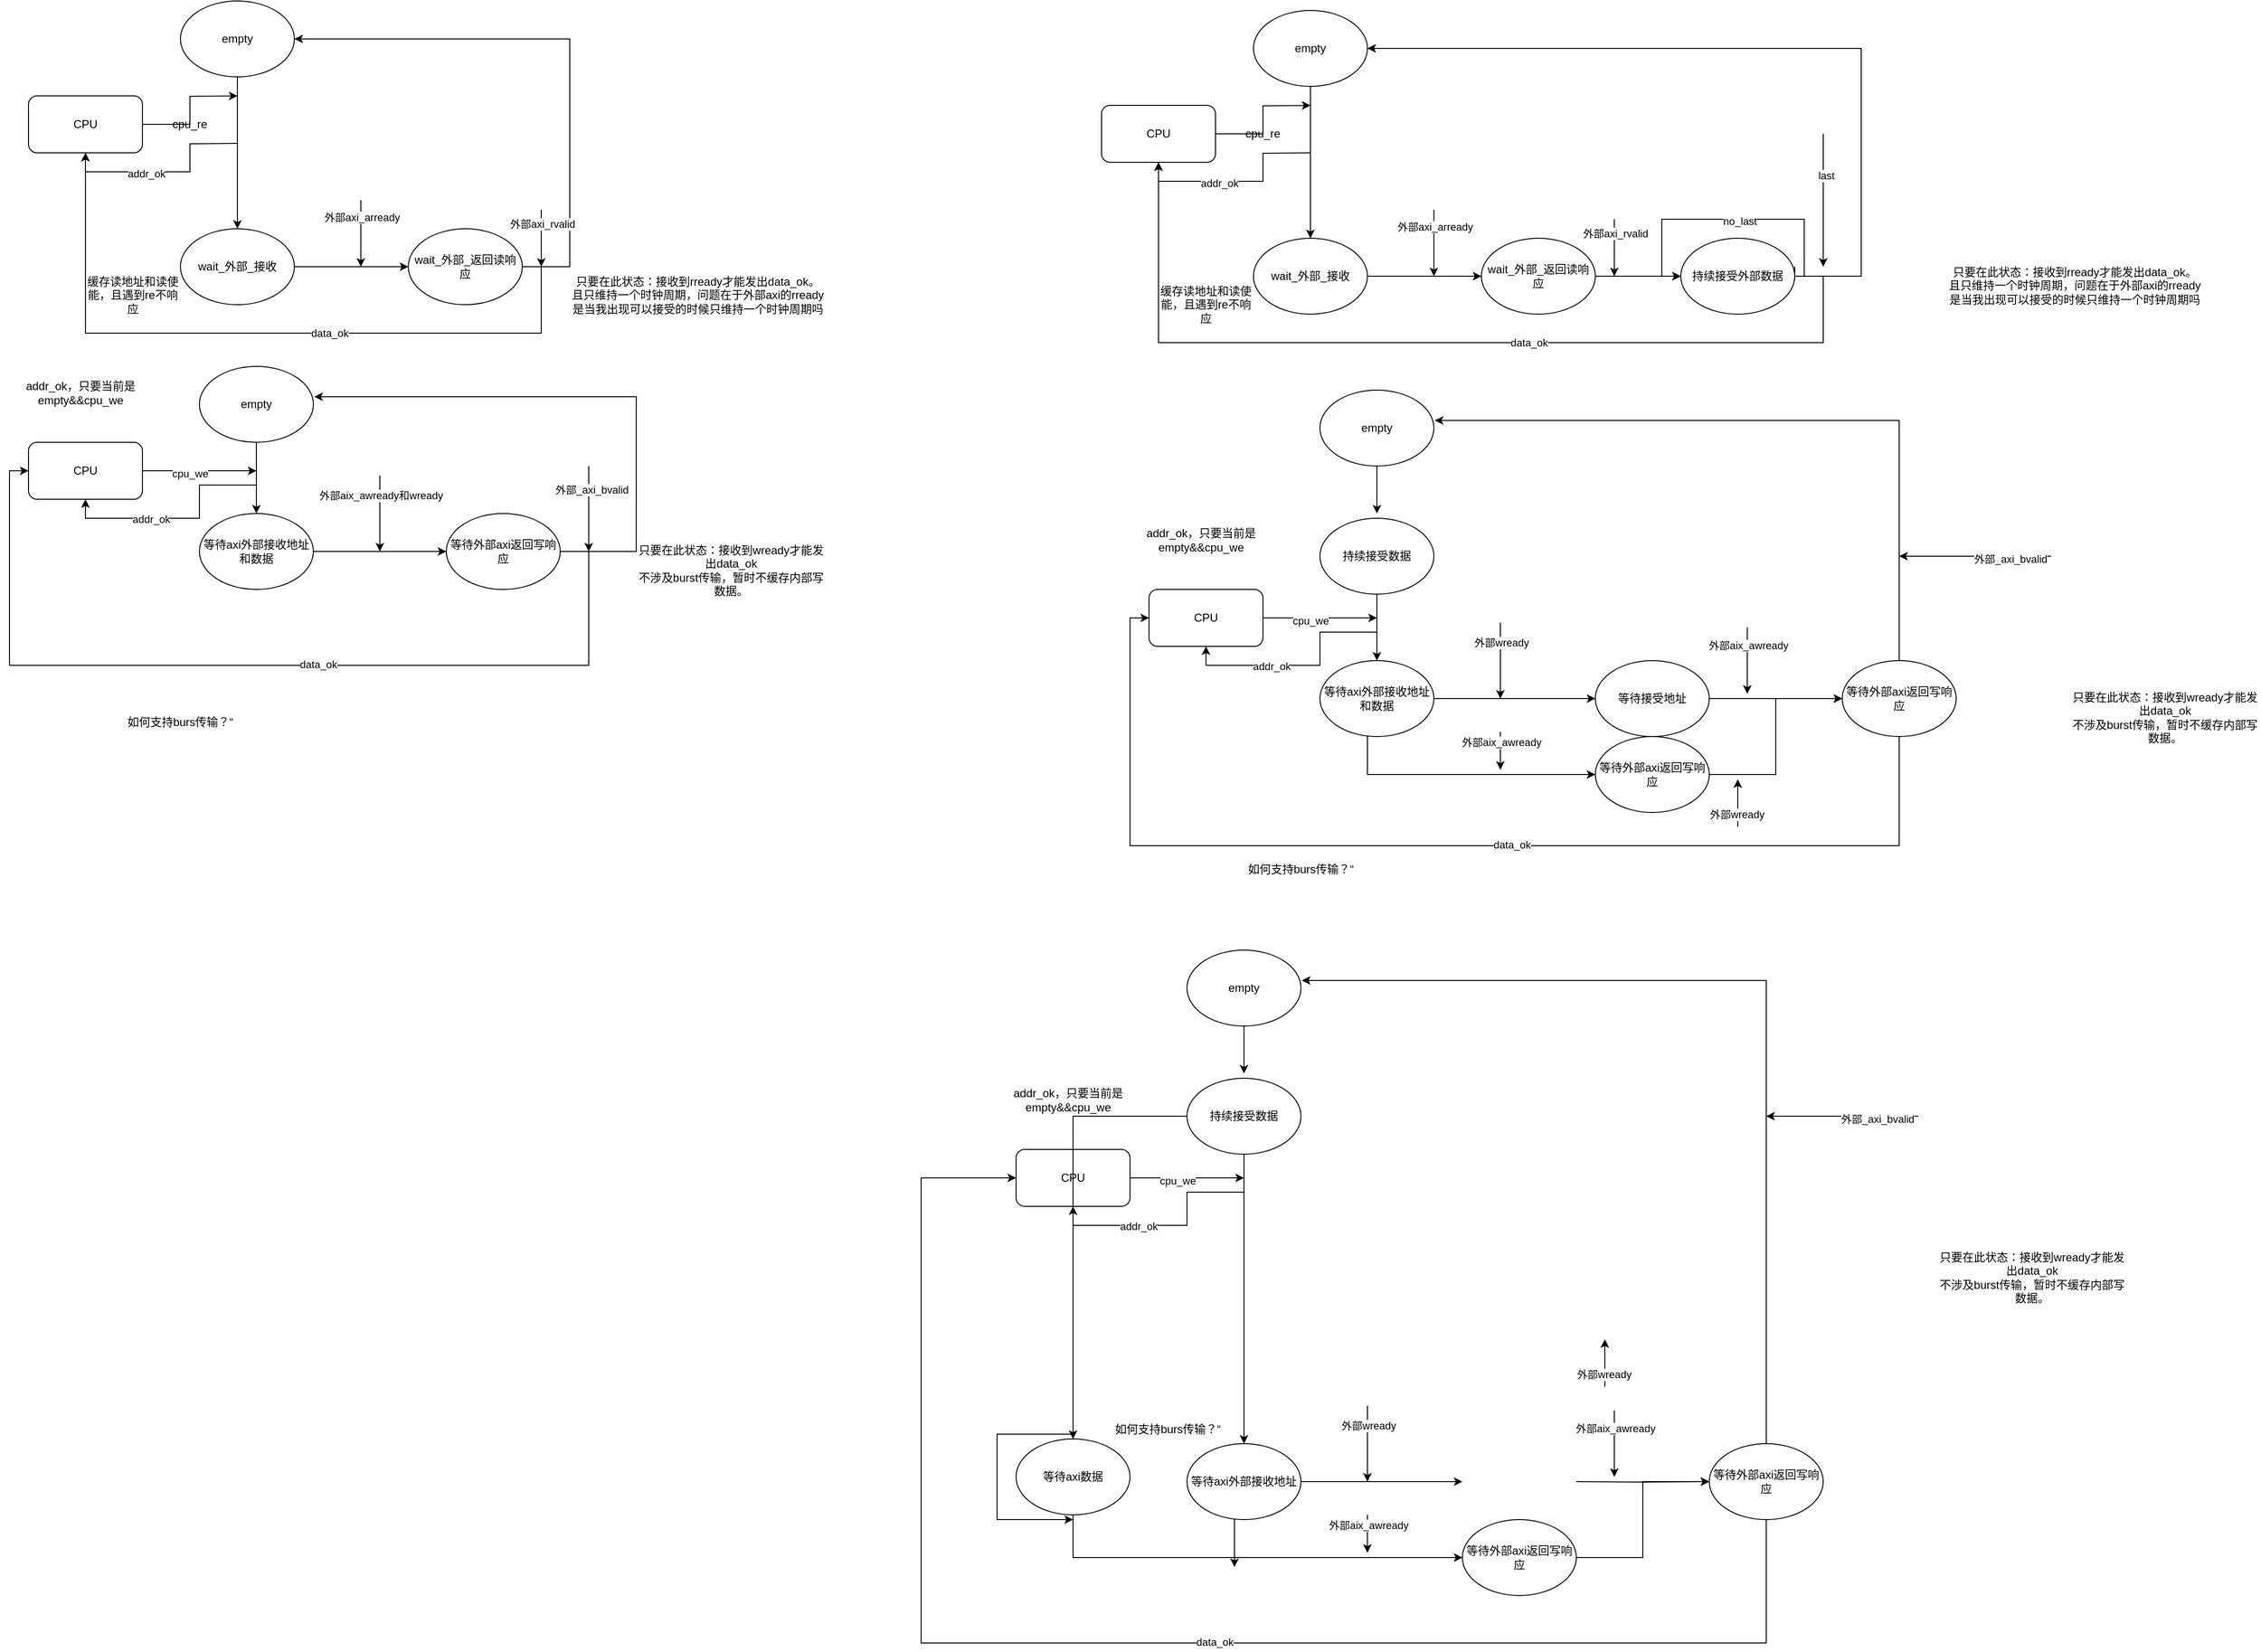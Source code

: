 <mxfile version="13.7.9" type="device"><diagram id="PZtN5c93yDFfcWk0_bhz" name="第 1 页"><mxGraphModel dx="2175" dy="816" grid="1" gridSize="10" guides="1" tooltips="1" connect="1" arrows="1" fold="1" page="1" pageScale="1" pageWidth="827" pageHeight="1169" math="0" shadow="0"><root><mxCell id="0"/><mxCell id="1" parent="0"/><mxCell id="8io1Elec7nTrAFr91hP0-3" style="edgeStyle=orthogonalEdgeStyle;rounded=0;orthogonalLoop=1;jettySize=auto;html=1;entryX=0.5;entryY=0;entryDx=0;entryDy=0;" parent="1" source="8io1Elec7nTrAFr91hP0-1" target="8io1Elec7nTrAFr91hP0-2" edge="1"><mxGeometry relative="1" as="geometry"/></mxCell><mxCell id="8io1Elec7nTrAFr91hP0-1" value="empty" style="ellipse;whiteSpace=wrap;html=1;" parent="1" vertex="1"><mxGeometry x="140" y="120" width="120" height="80" as="geometry"/></mxCell><mxCell id="8io1Elec7nTrAFr91hP0-7" style="edgeStyle=orthogonalEdgeStyle;rounded=0;orthogonalLoop=1;jettySize=auto;html=1;entryX=0;entryY=0.5;entryDx=0;entryDy=0;" parent="1" source="8io1Elec7nTrAFr91hP0-2" target="8io1Elec7nTrAFr91hP0-6" edge="1"><mxGeometry relative="1" as="geometry"/></mxCell><mxCell id="8io1Elec7nTrAFr91hP0-2" value="wait_外部_接收" style="ellipse;whiteSpace=wrap;html=1;" parent="1" vertex="1"><mxGeometry x="140" y="360" width="120" height="80" as="geometry"/></mxCell><mxCell id="8io1Elec7nTrAFr91hP0-5" value="cpu_re" style="text;html=1;strokeColor=none;fillColor=none;align=center;verticalAlign=middle;whiteSpace=wrap;rounded=0;" parent="1" vertex="1"><mxGeometry x="130" y="240" width="40" height="20" as="geometry"/></mxCell><mxCell id="8io1Elec7nTrAFr91hP0-10" style="edgeStyle=orthogonalEdgeStyle;rounded=0;orthogonalLoop=1;jettySize=auto;html=1;entryX=1;entryY=0.5;entryDx=0;entryDy=0;" parent="1" source="8io1Elec7nTrAFr91hP0-6" target="8io1Elec7nTrAFr91hP0-1" edge="1"><mxGeometry relative="1" as="geometry"><mxPoint x="620" y="400" as="targetPoint"/><Array as="points"><mxPoint x="550" y="400"/><mxPoint x="550" y="160"/></Array></mxGeometry></mxCell><mxCell id="8io1Elec7nTrAFr91hP0-16" style="edgeStyle=orthogonalEdgeStyle;rounded=0;orthogonalLoop=1;jettySize=auto;html=1;entryX=0.5;entryY=1;entryDx=0;entryDy=0;" parent="1" target="8io1Elec7nTrAFr91hP0-12" edge="1"><mxGeometry relative="1" as="geometry"><mxPoint x="520" y="400" as="sourcePoint"/><Array as="points"><mxPoint x="520" y="470"/><mxPoint x="40" y="470"/></Array></mxGeometry></mxCell><mxCell id="8io1Elec7nTrAFr91hP0-17" value="data_ok" style="edgeLabel;html=1;align=center;verticalAlign=middle;resizable=0;points=[];" parent="8io1Elec7nTrAFr91hP0-16" vertex="1" connectable="0"><mxGeometry x="-0.208" relative="1" as="geometry"><mxPoint as="offset"/></mxGeometry></mxCell><mxCell id="8io1Elec7nTrAFr91hP0-6" value="wait_外部_返回读响应" style="ellipse;whiteSpace=wrap;html=1;" parent="1" vertex="1"><mxGeometry x="380" y="360" width="120" height="80" as="geometry"/></mxCell><mxCell id="8io1Elec7nTrAFr91hP0-13" style="edgeStyle=orthogonalEdgeStyle;rounded=0;orthogonalLoop=1;jettySize=auto;html=1;" parent="1" source="8io1Elec7nTrAFr91hP0-12" edge="1"><mxGeometry relative="1" as="geometry"><mxPoint x="200" y="220" as="targetPoint"/></mxGeometry></mxCell><mxCell id="8io1Elec7nTrAFr91hP0-12" value="CPU" style="rounded=1;whiteSpace=wrap;html=1;" parent="1" vertex="1"><mxGeometry x="-20" y="220" width="120" height="60" as="geometry"/></mxCell><mxCell id="8io1Elec7nTrAFr91hP0-14" style="edgeStyle=orthogonalEdgeStyle;rounded=0;orthogonalLoop=1;jettySize=auto;html=1;entryX=0.5;entryY=1;entryDx=0;entryDy=0;" parent="1" target="8io1Elec7nTrAFr91hP0-12" edge="1"><mxGeometry relative="1" as="geometry"><mxPoint x="200" y="270" as="sourcePoint"/></mxGeometry></mxCell><mxCell id="8io1Elec7nTrAFr91hP0-15" value="addr_ok" style="edgeLabel;html=1;align=center;verticalAlign=middle;resizable=0;points=[];" parent="8io1Elec7nTrAFr91hP0-14" vertex="1" connectable="0"><mxGeometry x="0.2" y="2" relative="1" as="geometry"><mxPoint as="offset"/></mxGeometry></mxCell><mxCell id="8io1Elec7nTrAFr91hP0-22" style="edgeStyle=orthogonalEdgeStyle;rounded=0;orthogonalLoop=1;jettySize=auto;html=1;" parent="1" source="8io1Elec7nTrAFr91hP0-18" edge="1"><mxGeometry relative="1" as="geometry"><mxPoint x="220.0" y="615" as="targetPoint"/></mxGeometry></mxCell><mxCell id="8io1Elec7nTrAFr91hP0-23" value="cpu_we" style="edgeLabel;html=1;align=center;verticalAlign=middle;resizable=0;points=[];" parent="8io1Elec7nTrAFr91hP0-22" vertex="1" connectable="0"><mxGeometry x="-0.168" y="-3" relative="1" as="geometry"><mxPoint as="offset"/></mxGeometry></mxCell><mxCell id="8io1Elec7nTrAFr91hP0-18" value="CPU" style="rounded=1;whiteSpace=wrap;html=1;" parent="1" vertex="1"><mxGeometry x="-20" y="585" width="120" height="60" as="geometry"/></mxCell><mxCell id="8io1Elec7nTrAFr91hP0-21" style="edgeStyle=orthogonalEdgeStyle;rounded=0;orthogonalLoop=1;jettySize=auto;html=1;entryX=0.5;entryY=0;entryDx=0;entryDy=0;" parent="1" source="8io1Elec7nTrAFr91hP0-19" target="8io1Elec7nTrAFr91hP0-20" edge="1"><mxGeometry relative="1" as="geometry"/></mxCell><mxCell id="8io1Elec7nTrAFr91hP0-40" style="edgeStyle=orthogonalEdgeStyle;rounded=0;orthogonalLoop=1;jettySize=auto;html=1;entryX=0.5;entryY=1;entryDx=0;entryDy=0;" parent="1" target="8io1Elec7nTrAFr91hP0-18" edge="1"><mxGeometry relative="1" as="geometry"><mxPoint x="220" y="615" as="sourcePoint"/><Array as="points"><mxPoint x="220" y="630"/><mxPoint x="160" y="630"/><mxPoint x="160" y="665"/><mxPoint x="40" y="665"/></Array></mxGeometry></mxCell><mxCell id="8io1Elec7nTrAFr91hP0-41" value="addr_ok" style="edgeLabel;html=1;align=center;verticalAlign=middle;resizable=0;points=[];" parent="8io1Elec7nTrAFr91hP0-40" vertex="1" connectable="0"><mxGeometry x="0.287" y="1" relative="1" as="geometry"><mxPoint as="offset"/></mxGeometry></mxCell><mxCell id="8io1Elec7nTrAFr91hP0-19" value="empty" style="ellipse;whiteSpace=wrap;html=1;" parent="1" vertex="1"><mxGeometry x="160" y="505" width="120" height="80" as="geometry"/></mxCell><mxCell id="8io1Elec7nTrAFr91hP0-25" style="edgeStyle=orthogonalEdgeStyle;rounded=0;orthogonalLoop=1;jettySize=auto;html=1;entryX=0;entryY=0.5;entryDx=0;entryDy=0;" parent="1" source="8io1Elec7nTrAFr91hP0-20" target="8io1Elec7nTrAFr91hP0-24" edge="1"><mxGeometry relative="1" as="geometry"/></mxCell><mxCell id="8io1Elec7nTrAFr91hP0-20" value="等待axi外部接收地址和数据" style="ellipse;whiteSpace=wrap;html=1;" parent="1" vertex="1"><mxGeometry x="160" y="660" width="120" height="80" as="geometry"/></mxCell><mxCell id="8io1Elec7nTrAFr91hP0-28" style="edgeStyle=orthogonalEdgeStyle;rounded=0;orthogonalLoop=1;jettySize=auto;html=1;entryX=0;entryY=0.5;entryDx=0;entryDy=0;" parent="1" source="8io1Elec7nTrAFr91hP0-24" target="8io1Elec7nTrAFr91hP0-18" edge="1"><mxGeometry relative="1" as="geometry"><Array as="points"><mxPoint x="570" y="700"/><mxPoint x="570" y="820"/><mxPoint x="-40" y="820"/><mxPoint x="-40" y="615"/></Array></mxGeometry></mxCell><mxCell id="8io1Elec7nTrAFr91hP0-29" value="data_ok" style="edgeLabel;html=1;align=center;verticalAlign=middle;resizable=0;points=[];" parent="8io1Elec7nTrAFr91hP0-28" vertex="1" connectable="0"><mxGeometry x="-0.117" y="-1" relative="1" as="geometry"><mxPoint as="offset"/></mxGeometry></mxCell><mxCell id="8io1Elec7nTrAFr91hP0-30" style="edgeStyle=orthogonalEdgeStyle;rounded=0;orthogonalLoop=1;jettySize=auto;html=1;entryX=1.008;entryY=0.4;entryDx=0;entryDy=0;entryPerimeter=0;" parent="1" source="8io1Elec7nTrAFr91hP0-24" target="8io1Elec7nTrAFr91hP0-19" edge="1"><mxGeometry relative="1" as="geometry"><Array as="points"><mxPoint x="620" y="700"/><mxPoint x="620" y="537"/></Array></mxGeometry></mxCell><mxCell id="8io1Elec7nTrAFr91hP0-24" value="等待外部axi返回写响应" style="ellipse;whiteSpace=wrap;html=1;" parent="1" vertex="1"><mxGeometry x="420" y="660" width="120" height="80" as="geometry"/></mxCell><mxCell id="8io1Elec7nTrAFr91hP0-26" value="" style="endArrow=classic;html=1;" parent="1" edge="1"><mxGeometry width="50" height="50" relative="1" as="geometry"><mxPoint x="350" y="620" as="sourcePoint"/><mxPoint x="350" y="700" as="targetPoint"/></mxGeometry></mxCell><mxCell id="8io1Elec7nTrAFr91hP0-27" value="外部aix_awready和wready" style="edgeLabel;html=1;align=center;verticalAlign=middle;resizable=0;points=[];" parent="8io1Elec7nTrAFr91hP0-26" vertex="1" connectable="0"><mxGeometry x="-0.469" y="1" relative="1" as="geometry"><mxPoint as="offset"/></mxGeometry></mxCell><mxCell id="8io1Elec7nTrAFr91hP0-31" value="" style="endArrow=classic;html=1;" parent="1" edge="1"><mxGeometry width="50" height="50" relative="1" as="geometry"><mxPoint x="330" y="330" as="sourcePoint"/><mxPoint x="330" y="400" as="targetPoint"/></mxGeometry></mxCell><mxCell id="8io1Elec7nTrAFr91hP0-32" value="外部axi_arready" style="edgeLabel;html=1;align=center;verticalAlign=middle;resizable=0;points=[];" parent="8io1Elec7nTrAFr91hP0-31" vertex="1" connectable="0"><mxGeometry x="-0.501" y="1" relative="1" as="geometry"><mxPoint as="offset"/></mxGeometry></mxCell><mxCell id="8io1Elec7nTrAFr91hP0-33" value="" style="endArrow=classic;html=1;" parent="1" edge="1"><mxGeometry width="50" height="50" relative="1" as="geometry"><mxPoint x="570" y="610" as="sourcePoint"/><mxPoint x="570" y="700" as="targetPoint"/></mxGeometry></mxCell><mxCell id="8io1Elec7nTrAFr91hP0-34" value="外部_axi_bvalid" style="edgeLabel;html=1;align=center;verticalAlign=middle;resizable=0;points=[];" parent="8io1Elec7nTrAFr91hP0-33" vertex="1" connectable="0"><mxGeometry x="-0.461" y="3" relative="1" as="geometry"><mxPoint as="offset"/></mxGeometry></mxCell><mxCell id="8io1Elec7nTrAFr91hP0-35" value="" style="endArrow=classic;html=1;" parent="1" edge="1"><mxGeometry width="50" height="50" relative="1" as="geometry"><mxPoint x="520" y="340" as="sourcePoint"/><mxPoint x="520" y="400" as="targetPoint"/></mxGeometry></mxCell><mxCell id="8io1Elec7nTrAFr91hP0-36" value="外部axi_rvalid" style="edgeLabel;html=1;align=center;verticalAlign=middle;resizable=0;points=[];" parent="8io1Elec7nTrAFr91hP0-35" vertex="1" connectable="0"><mxGeometry x="-0.501" y="1" relative="1" as="geometry"><mxPoint as="offset"/></mxGeometry></mxCell><mxCell id="8io1Elec7nTrAFr91hP0-38" value="只要在此状态：接收到wready才能发出data_ok&lt;br&gt;不涉及burst传输，暂时不缓存内部写数据。" style="text;html=1;strokeColor=none;fillColor=none;align=center;verticalAlign=middle;whiteSpace=wrap;rounded=0;" parent="1" vertex="1"><mxGeometry x="620" y="680" width="200" height="80" as="geometry"/></mxCell><mxCell id="8io1Elec7nTrAFr91hP0-39" value="只要在此状态：接收到rready才能发出data_ok。且只维持一个时钟周期，问题在于外部axi的rready是当我出现可以接受的时候只维持一个时钟周期吗" style="text;html=1;strokeColor=none;fillColor=none;align=center;verticalAlign=middle;whiteSpace=wrap;rounded=0;" parent="1" vertex="1"><mxGeometry x="550" y="410" width="270" height="40" as="geometry"/></mxCell><mxCell id="8io1Elec7nTrAFr91hP0-42" value="addr_ok，只要当前是empty&amp;amp;&amp;amp;cpu_we" style="text;html=1;strokeColor=none;fillColor=none;align=center;verticalAlign=middle;whiteSpace=wrap;rounded=0;" parent="1" vertex="1"><mxGeometry x="-50" y="510" width="170" height="45" as="geometry"/></mxCell><mxCell id="8io1Elec7nTrAFr91hP0-43" value="缓存读地址和读使能，且遇到re不响应" style="text;html=1;strokeColor=none;fillColor=none;align=center;verticalAlign=middle;whiteSpace=wrap;rounded=0;" parent="1" vertex="1"><mxGeometry x="40" y="410" width="100" height="40" as="geometry"/></mxCell><mxCell id="8io1Elec7nTrAFr91hP0-45" value="如何支持burs传输？“" style="text;html=1;strokeColor=none;fillColor=none;align=center;verticalAlign=middle;whiteSpace=wrap;rounded=0;" parent="1" vertex="1"><mxGeometry x="20" y="870" width="240" height="20" as="geometry"/></mxCell><mxCell id="8io1Elec7nTrAFr91hP0-127" style="edgeStyle=orthogonalEdgeStyle;rounded=0;orthogonalLoop=1;jettySize=auto;html=1;entryX=0.5;entryY=0;entryDx=0;entryDy=0;" parent="1" source="8io1Elec7nTrAFr91hP0-128" target="8io1Elec7nTrAFr91hP0-130" edge="1"><mxGeometry relative="1" as="geometry"/></mxCell><mxCell id="8io1Elec7nTrAFr91hP0-128" value="empty" style="ellipse;whiteSpace=wrap;html=1;" parent="1" vertex="1"><mxGeometry x="1270" y="130" width="120" height="80" as="geometry"/></mxCell><mxCell id="8io1Elec7nTrAFr91hP0-129" style="edgeStyle=orthogonalEdgeStyle;rounded=0;orthogonalLoop=1;jettySize=auto;html=1;entryX=0;entryY=0.5;entryDx=0;entryDy=0;" parent="1" source="8io1Elec7nTrAFr91hP0-130" target="8io1Elec7nTrAFr91hP0-135" edge="1"><mxGeometry relative="1" as="geometry"/></mxCell><mxCell id="8io1Elec7nTrAFr91hP0-130" value="wait_外部_接收" style="ellipse;whiteSpace=wrap;html=1;" parent="1" vertex="1"><mxGeometry x="1270" y="370" width="120" height="80" as="geometry"/></mxCell><mxCell id="8io1Elec7nTrAFr91hP0-131" value="cpu_re" style="text;html=1;strokeColor=none;fillColor=none;align=center;verticalAlign=middle;whiteSpace=wrap;rounded=0;" parent="1" vertex="1"><mxGeometry x="1260" y="250" width="40" height="20" as="geometry"/></mxCell><mxCell id="8io1Elec7nTrAFr91hP0-132" style="edgeStyle=orthogonalEdgeStyle;rounded=0;orthogonalLoop=1;jettySize=auto;html=1;entryX=1;entryY=0.5;entryDx=0;entryDy=0;" parent="1" target="8io1Elec7nTrAFr91hP0-128" edge="1"><mxGeometry relative="1" as="geometry"><mxPoint x="1750" y="410" as="targetPoint"/><Array as="points"><mxPoint x="1840" y="410"/><mxPoint x="1910" y="410"/><mxPoint x="1910" y="170"/></Array><mxPoint x="1840" y="400" as="sourcePoint"/></mxGeometry></mxCell><mxCell id="8io1Elec7nTrAFr91hP0-133" style="edgeStyle=orthogonalEdgeStyle;rounded=0;orthogonalLoop=1;jettySize=auto;html=1;entryX=0.5;entryY=1;entryDx=0;entryDy=0;" parent="1" target="8io1Elec7nTrAFr91hP0-137" edge="1"><mxGeometry relative="1" as="geometry"><mxPoint x="1870" y="410" as="sourcePoint"/><Array as="points"><mxPoint x="1870" y="480"/><mxPoint x="1170" y="480"/></Array></mxGeometry></mxCell><mxCell id="8io1Elec7nTrAFr91hP0-134" value="data_ok" style="edgeLabel;html=1;align=center;verticalAlign=middle;resizable=0;points=[];" parent="8io1Elec7nTrAFr91hP0-133" vertex="1" connectable="0"><mxGeometry x="-0.208" relative="1" as="geometry"><mxPoint as="offset"/></mxGeometry></mxCell><mxCell id="8io1Elec7nTrAFr91hP0-169" style="edgeStyle=orthogonalEdgeStyle;rounded=0;orthogonalLoop=1;jettySize=auto;html=1;entryX=0;entryY=0.5;entryDx=0;entryDy=0;" parent="1" source="8io1Elec7nTrAFr91hP0-135" target="8io1Elec7nTrAFr91hP0-168" edge="1"><mxGeometry relative="1" as="geometry"/></mxCell><mxCell id="8io1Elec7nTrAFr91hP0-135" value="wait_外部_返回读响应" style="ellipse;whiteSpace=wrap;html=1;" parent="1" vertex="1"><mxGeometry x="1510" y="370" width="120" height="80" as="geometry"/></mxCell><mxCell id="8io1Elec7nTrAFr91hP0-136" style="edgeStyle=orthogonalEdgeStyle;rounded=0;orthogonalLoop=1;jettySize=auto;html=1;" parent="1" source="8io1Elec7nTrAFr91hP0-137" edge="1"><mxGeometry relative="1" as="geometry"><mxPoint x="1330" y="230" as="targetPoint"/></mxGeometry></mxCell><mxCell id="8io1Elec7nTrAFr91hP0-137" value="CPU" style="rounded=1;whiteSpace=wrap;html=1;" parent="1" vertex="1"><mxGeometry x="1110" y="230" width="120" height="60" as="geometry"/></mxCell><mxCell id="8io1Elec7nTrAFr91hP0-138" style="edgeStyle=orthogonalEdgeStyle;rounded=0;orthogonalLoop=1;jettySize=auto;html=1;entryX=0.5;entryY=1;entryDx=0;entryDy=0;" parent="1" target="8io1Elec7nTrAFr91hP0-137" edge="1"><mxGeometry relative="1" as="geometry"><mxPoint x="1330" y="280" as="sourcePoint"/></mxGeometry></mxCell><mxCell id="8io1Elec7nTrAFr91hP0-139" value="addr_ok" style="edgeLabel;html=1;align=center;verticalAlign=middle;resizable=0;points=[];" parent="8io1Elec7nTrAFr91hP0-138" vertex="1" connectable="0"><mxGeometry x="0.2" y="2" relative="1" as="geometry"><mxPoint as="offset"/></mxGeometry></mxCell><mxCell id="8io1Elec7nTrAFr91hP0-140" style="edgeStyle=orthogonalEdgeStyle;rounded=0;orthogonalLoop=1;jettySize=auto;html=1;" parent="1" source="8io1Elec7nTrAFr91hP0-142" edge="1"><mxGeometry relative="1" as="geometry"><mxPoint x="1400" y="770" as="targetPoint"/></mxGeometry></mxCell><mxCell id="8io1Elec7nTrAFr91hP0-141" value="cpu_we" style="edgeLabel;html=1;align=center;verticalAlign=middle;resizable=0;points=[];" parent="8io1Elec7nTrAFr91hP0-140" vertex="1" connectable="0"><mxGeometry x="-0.168" y="-3" relative="1" as="geometry"><mxPoint as="offset"/></mxGeometry></mxCell><mxCell id="8io1Elec7nTrAFr91hP0-142" value="CPU" style="rounded=1;whiteSpace=wrap;html=1;" parent="1" vertex="1"><mxGeometry x="1160" y="740" width="120" height="60" as="geometry"/></mxCell><mxCell id="8io1Elec7nTrAFr91hP0-143" style="edgeStyle=orthogonalEdgeStyle;rounded=0;orthogonalLoop=1;jettySize=auto;html=1;" parent="1" source="8io1Elec7nTrAFr91hP0-146" edge="1"><mxGeometry relative="1" as="geometry"><mxPoint x="1400" y="660" as="targetPoint"/></mxGeometry></mxCell><mxCell id="8io1Elec7nTrAFr91hP0-144" style="edgeStyle=orthogonalEdgeStyle;rounded=0;orthogonalLoop=1;jettySize=auto;html=1;entryX=0.5;entryY=1;entryDx=0;entryDy=0;" parent="1" target="8io1Elec7nTrAFr91hP0-142" edge="1"><mxGeometry relative="1" as="geometry"><mxPoint x="1400" y="770" as="sourcePoint"/><Array as="points"><mxPoint x="1400" y="785"/><mxPoint x="1340" y="785"/><mxPoint x="1340" y="820"/><mxPoint x="1220" y="820"/></Array></mxGeometry></mxCell><mxCell id="8io1Elec7nTrAFr91hP0-145" value="addr_ok" style="edgeLabel;html=1;align=center;verticalAlign=middle;resizable=0;points=[];" parent="8io1Elec7nTrAFr91hP0-144" vertex="1" connectable="0"><mxGeometry x="0.287" y="1" relative="1" as="geometry"><mxPoint as="offset"/></mxGeometry></mxCell><mxCell id="8io1Elec7nTrAFr91hP0-146" value="empty" style="ellipse;whiteSpace=wrap;html=1;" parent="1" vertex="1"><mxGeometry x="1340" y="530" width="120" height="80" as="geometry"/></mxCell><mxCell id="8io1Elec7nTrAFr91hP0-147" style="edgeStyle=orthogonalEdgeStyle;rounded=0;orthogonalLoop=1;jettySize=auto;html=1;entryX=0;entryY=0.5;entryDx=0;entryDy=0;" parent="1" source="8io1Elec7nTrAFr91hP0-148" target="8io1Elec7nTrAFr91hP0-177" edge="1"><mxGeometry relative="1" as="geometry"/></mxCell><mxCell id="8io1Elec7nTrAFr91hP0-182" style="edgeStyle=orthogonalEdgeStyle;rounded=0;orthogonalLoop=1;jettySize=auto;html=1;entryX=0;entryY=0.5;entryDx=0;entryDy=0;" parent="1" source="8io1Elec7nTrAFr91hP0-148" target="8io1Elec7nTrAFr91hP0-179" edge="1"><mxGeometry relative="1" as="geometry"><Array as="points"><mxPoint x="1390" y="935"/></Array></mxGeometry></mxCell><mxCell id="8io1Elec7nTrAFr91hP0-148" value="等待axi外部接收地址和数据" style="ellipse;whiteSpace=wrap;html=1;" parent="1" vertex="1"><mxGeometry x="1340" y="815" width="120" height="80" as="geometry"/></mxCell><mxCell id="8io1Elec7nTrAFr91hP0-149" style="edgeStyle=orthogonalEdgeStyle;rounded=0;orthogonalLoop=1;jettySize=auto;html=1;entryX=0;entryY=0.5;entryDx=0;entryDy=0;" parent="1" source="8io1Elec7nTrAFr91hP0-152" target="8io1Elec7nTrAFr91hP0-142" edge="1"><mxGeometry relative="1" as="geometry"><Array as="points"><mxPoint x="1950" y="1010"/><mxPoint x="1140" y="1010"/><mxPoint x="1140" y="770"/></Array></mxGeometry></mxCell><mxCell id="8io1Elec7nTrAFr91hP0-150" value="data_ok" style="edgeLabel;html=1;align=center;verticalAlign=middle;resizable=0;points=[];" parent="8io1Elec7nTrAFr91hP0-149" vertex="1" connectable="0"><mxGeometry x="-0.117" y="-1" relative="1" as="geometry"><mxPoint as="offset"/></mxGeometry></mxCell><mxCell id="8io1Elec7nTrAFr91hP0-151" style="edgeStyle=orthogonalEdgeStyle;rounded=0;orthogonalLoop=1;jettySize=auto;html=1;entryX=1.008;entryY=0.4;entryDx=0;entryDy=0;entryPerimeter=0;exitX=0.5;exitY=0;exitDx=0;exitDy=0;" parent="1" source="8io1Elec7nTrAFr91hP0-152" target="8io1Elec7nTrAFr91hP0-146" edge="1"><mxGeometry relative="1" as="geometry"><Array as="points"><mxPoint x="1950" y="562"/></Array></mxGeometry></mxCell><mxCell id="8io1Elec7nTrAFr91hP0-152" value="等待外部axi返回写响应" style="ellipse;whiteSpace=wrap;html=1;" parent="1" vertex="1"><mxGeometry x="1890" y="815" width="120" height="80" as="geometry"/></mxCell><mxCell id="8io1Elec7nTrAFr91hP0-153" value="" style="endArrow=classic;html=1;" parent="1" edge="1"><mxGeometry width="50" height="50" relative="1" as="geometry"><mxPoint x="1530.0" y="775" as="sourcePoint"/><mxPoint x="1530.0" y="855" as="targetPoint"/></mxGeometry></mxCell><mxCell id="8io1Elec7nTrAFr91hP0-154" value="外部wready" style="edgeLabel;html=1;align=center;verticalAlign=middle;resizable=0;points=[];" parent="8io1Elec7nTrAFr91hP0-153" vertex="1" connectable="0"><mxGeometry x="-0.469" y="1" relative="1" as="geometry"><mxPoint as="offset"/></mxGeometry></mxCell><mxCell id="8io1Elec7nTrAFr91hP0-155" value="" style="endArrow=classic;html=1;" parent="1" edge="1"><mxGeometry width="50" height="50" relative="1" as="geometry"><mxPoint x="1460" y="340" as="sourcePoint"/><mxPoint x="1460" y="410" as="targetPoint"/></mxGeometry></mxCell><mxCell id="8io1Elec7nTrAFr91hP0-156" value="外部axi_arready" style="edgeLabel;html=1;align=center;verticalAlign=middle;resizable=0;points=[];" parent="8io1Elec7nTrAFr91hP0-155" vertex="1" connectable="0"><mxGeometry x="-0.501" y="1" relative="1" as="geometry"><mxPoint as="offset"/></mxGeometry></mxCell><mxCell id="8io1Elec7nTrAFr91hP0-157" value="" style="endArrow=classic;html=1;" parent="1" edge="1"><mxGeometry width="50" height="50" relative="1" as="geometry"><mxPoint x="2110" y="705" as="sourcePoint"/><mxPoint x="1950" y="705" as="targetPoint"/><Array as="points"><mxPoint x="2010" y="705"/></Array></mxGeometry></mxCell><mxCell id="8io1Elec7nTrAFr91hP0-158" value="外部_axi_bvalid" style="edgeLabel;html=1;align=center;verticalAlign=middle;resizable=0;points=[];" parent="8io1Elec7nTrAFr91hP0-157" vertex="1" connectable="0"><mxGeometry x="-0.461" y="3" relative="1" as="geometry"><mxPoint as="offset"/></mxGeometry></mxCell><mxCell id="8io1Elec7nTrAFr91hP0-159" value="" style="endArrow=classic;html=1;" parent="1" edge="1"><mxGeometry width="50" height="50" relative="1" as="geometry"><mxPoint x="1650.0" y="350" as="sourcePoint"/><mxPoint x="1650.0" y="410" as="targetPoint"/></mxGeometry></mxCell><mxCell id="8io1Elec7nTrAFr91hP0-160" value="外部axi_rvalid" style="edgeLabel;html=1;align=center;verticalAlign=middle;resizable=0;points=[];" parent="8io1Elec7nTrAFr91hP0-159" vertex="1" connectable="0"><mxGeometry x="-0.501" y="1" relative="1" as="geometry"><mxPoint as="offset"/></mxGeometry></mxCell><mxCell id="8io1Elec7nTrAFr91hP0-161" value="只要在此状态：接收到wready才能发出data_ok&lt;br&gt;不涉及burst传输，暂时不缓存内部写数据。" style="text;html=1;strokeColor=none;fillColor=none;align=center;verticalAlign=middle;whiteSpace=wrap;rounded=0;" parent="1" vertex="1"><mxGeometry x="2130" y="835" width="200" height="80" as="geometry"/></mxCell><mxCell id="8io1Elec7nTrAFr91hP0-162" value="只要在此状态：接收到rready才能发出data_ok。且只维持一个时钟周期，问题在于外部axi的rready是当我出现可以接受的时候只维持一个时钟周期吗" style="text;html=1;strokeColor=none;fillColor=none;align=center;verticalAlign=middle;whiteSpace=wrap;rounded=0;" parent="1" vertex="1"><mxGeometry x="2000" y="400" width="270" height="40" as="geometry"/></mxCell><mxCell id="8io1Elec7nTrAFr91hP0-163" value="addr_ok，只要当前是empty&amp;amp;&amp;amp;cpu_we" style="text;html=1;strokeColor=none;fillColor=none;align=center;verticalAlign=middle;whiteSpace=wrap;rounded=0;" parent="1" vertex="1"><mxGeometry x="1130" y="665" width="170" height="45" as="geometry"/></mxCell><mxCell id="8io1Elec7nTrAFr91hP0-164" value="缓存读地址和读使能，且遇到re不响应" style="text;html=1;strokeColor=none;fillColor=none;align=center;verticalAlign=middle;whiteSpace=wrap;rounded=0;" parent="1" vertex="1"><mxGeometry x="1170" y="420" width="100" height="40" as="geometry"/></mxCell><mxCell id="8io1Elec7nTrAFr91hP0-165" value="如何支持burs传输？“" style="text;html=1;strokeColor=none;fillColor=none;align=center;verticalAlign=middle;whiteSpace=wrap;rounded=0;" parent="1" vertex="1"><mxGeometry x="1200" y="1025" width="240" height="20" as="geometry"/></mxCell><mxCell id="8io1Elec7nTrAFr91hP0-168" value="持续接受外部数据" style="ellipse;whiteSpace=wrap;html=1;" parent="1" vertex="1"><mxGeometry x="1720" y="370" width="120" height="80" as="geometry"/></mxCell><mxCell id="8io1Elec7nTrAFr91hP0-170" style="edgeStyle=orthogonalEdgeStyle;rounded=0;orthogonalLoop=1;jettySize=auto;html=1;entryX=0;entryY=0.5;entryDx=0;entryDy=0;exitX=1;exitY=0.5;exitDx=0;exitDy=0;" parent="1" source="8io1Elec7nTrAFr91hP0-168" target="8io1Elec7nTrAFr91hP0-168" edge="1"><mxGeometry relative="1" as="geometry"><Array as="points"><mxPoint x="1850" y="410"/><mxPoint x="1850" y="350"/><mxPoint x="1700" y="350"/><mxPoint x="1700" y="410"/></Array></mxGeometry></mxCell><mxCell id="8io1Elec7nTrAFr91hP0-171" value="no_last" style="edgeLabel;html=1;align=center;verticalAlign=middle;resizable=0;points=[];" parent="8io1Elec7nTrAFr91hP0-170" vertex="1" connectable="0"><mxGeometry x="-0.077" y="2" relative="1" as="geometry"><mxPoint as="offset"/></mxGeometry></mxCell><mxCell id="8io1Elec7nTrAFr91hP0-172" value="" style="endArrow=classic;html=1;" parent="1" edge="1"><mxGeometry width="50" height="50" relative="1" as="geometry"><mxPoint x="1870" y="260" as="sourcePoint"/><mxPoint x="1870" y="400" as="targetPoint"/></mxGeometry></mxCell><mxCell id="8io1Elec7nTrAFr91hP0-173" value="last" style="edgeLabel;html=1;align=center;verticalAlign=middle;resizable=0;points=[];" parent="8io1Elec7nTrAFr91hP0-172" vertex="1" connectable="0"><mxGeometry x="-0.373" y="3" relative="1" as="geometry"><mxPoint as="offset"/></mxGeometry></mxCell><mxCell id="8io1Elec7nTrAFr91hP0-175" style="edgeStyle=orthogonalEdgeStyle;rounded=0;orthogonalLoop=1;jettySize=auto;html=1;entryX=0.5;entryY=0;entryDx=0;entryDy=0;" parent="1" source="8io1Elec7nTrAFr91hP0-174" target="8io1Elec7nTrAFr91hP0-148" edge="1"><mxGeometry relative="1" as="geometry"/></mxCell><mxCell id="8io1Elec7nTrAFr91hP0-174" value="持续接受数据" style="ellipse;whiteSpace=wrap;html=1;" parent="1" vertex="1"><mxGeometry x="1340" y="665" width="120" height="80" as="geometry"/></mxCell><mxCell id="8io1Elec7nTrAFr91hP0-178" style="edgeStyle=orthogonalEdgeStyle;rounded=0;orthogonalLoop=1;jettySize=auto;html=1;entryX=0;entryY=0.5;entryDx=0;entryDy=0;" parent="1" source="8io1Elec7nTrAFr91hP0-177" target="8io1Elec7nTrAFr91hP0-152" edge="1"><mxGeometry relative="1" as="geometry"/></mxCell><mxCell id="8io1Elec7nTrAFr91hP0-177" value="等待接受地址" style="ellipse;whiteSpace=wrap;html=1;" parent="1" vertex="1"><mxGeometry x="1630" y="815" width="120" height="80" as="geometry"/></mxCell><mxCell id="8io1Elec7nTrAFr91hP0-184" style="edgeStyle=orthogonalEdgeStyle;rounded=0;orthogonalLoop=1;jettySize=auto;html=1;entryX=0;entryY=0.5;entryDx=0;entryDy=0;" parent="1" source="8io1Elec7nTrAFr91hP0-179" target="8io1Elec7nTrAFr91hP0-152" edge="1"><mxGeometry relative="1" as="geometry"/></mxCell><mxCell id="8io1Elec7nTrAFr91hP0-179" value="等待外部axi返回写响应" style="ellipse;whiteSpace=wrap;html=1;" parent="1" vertex="1"><mxGeometry x="1630" y="895" width="120" height="80" as="geometry"/></mxCell><mxCell id="8io1Elec7nTrAFr91hP0-180" value="" style="endArrow=classic;html=1;" parent="1" edge="1"><mxGeometry width="50" height="50" relative="1" as="geometry"><mxPoint x="1530" y="890" as="sourcePoint"/><mxPoint x="1530" y="930" as="targetPoint"/></mxGeometry></mxCell><mxCell id="8io1Elec7nTrAFr91hP0-181" value="外部aix_awready" style="edgeLabel;html=1;align=center;verticalAlign=middle;resizable=0;points=[];" parent="8io1Elec7nTrAFr91hP0-180" vertex="1" connectable="0"><mxGeometry x="-0.469" y="1" relative="1" as="geometry"><mxPoint as="offset"/></mxGeometry></mxCell><mxCell id="8io1Elec7nTrAFr91hP0-185" value="" style="endArrow=classic;html=1;" parent="1" edge="1"><mxGeometry width="50" height="50" relative="1" as="geometry"><mxPoint x="1780" y="990" as="sourcePoint"/><mxPoint x="1780" y="940" as="targetPoint"/></mxGeometry></mxCell><mxCell id="8io1Elec7nTrAFr91hP0-186" value="外部wready" style="edgeLabel;html=1;align=center;verticalAlign=middle;resizable=0;points=[];" parent="8io1Elec7nTrAFr91hP0-185" vertex="1" connectable="0"><mxGeometry x="-0.469" y="1" relative="1" as="geometry"><mxPoint as="offset"/></mxGeometry></mxCell><mxCell id="8io1Elec7nTrAFr91hP0-187" value="" style="endArrow=classic;html=1;" parent="1" edge="1"><mxGeometry width="50" height="50" relative="1" as="geometry"><mxPoint x="1790" y="780" as="sourcePoint"/><mxPoint x="1790" y="850" as="targetPoint"/></mxGeometry></mxCell><mxCell id="8io1Elec7nTrAFr91hP0-188" value="外部aix_awready" style="edgeLabel;html=1;align=center;verticalAlign=middle;resizable=0;points=[];" parent="8io1Elec7nTrAFr91hP0-187" vertex="1" connectable="0"><mxGeometry x="-0.469" y="1" relative="1" as="geometry"><mxPoint as="offset"/></mxGeometry></mxCell><mxCell id="Pzxw0eegcsqZhsKK5ouG-1" style="edgeStyle=orthogonalEdgeStyle;rounded=0;orthogonalLoop=1;jettySize=auto;html=1;" edge="1" source="Pzxw0eegcsqZhsKK5ouG-3" parent="1"><mxGeometry relative="1" as="geometry"><mxPoint x="1260" y="1360.0" as="targetPoint"/></mxGeometry></mxCell><mxCell id="Pzxw0eegcsqZhsKK5ouG-2" value="cpu_we" style="edgeLabel;html=1;align=center;verticalAlign=middle;resizable=0;points=[];" vertex="1" connectable="0" parent="Pzxw0eegcsqZhsKK5ouG-1"><mxGeometry x="-0.168" y="-3" relative="1" as="geometry"><mxPoint as="offset"/></mxGeometry></mxCell><mxCell id="Pzxw0eegcsqZhsKK5ouG-3" value="CPU" style="rounded=1;whiteSpace=wrap;html=1;" vertex="1" parent="1"><mxGeometry x="1020" y="1330" width="120" height="60" as="geometry"/></mxCell><mxCell id="Pzxw0eegcsqZhsKK5ouG-4" style="edgeStyle=orthogonalEdgeStyle;rounded=0;orthogonalLoop=1;jettySize=auto;html=1;" edge="1" source="Pzxw0eegcsqZhsKK5ouG-7" parent="1"><mxGeometry relative="1" as="geometry"><mxPoint x="1260" y="1250.0" as="targetPoint"/></mxGeometry></mxCell><mxCell id="Pzxw0eegcsqZhsKK5ouG-5" style="edgeStyle=orthogonalEdgeStyle;rounded=0;orthogonalLoop=1;jettySize=auto;html=1;entryX=0.5;entryY=1;entryDx=0;entryDy=0;" edge="1" target="Pzxw0eegcsqZhsKK5ouG-3" parent="1"><mxGeometry relative="1" as="geometry"><mxPoint x="1260" y="1360.0" as="sourcePoint"/><Array as="points"><mxPoint x="1260" y="1375"/><mxPoint x="1200" y="1375"/><mxPoint x="1200" y="1410"/><mxPoint x="1080" y="1410"/></Array></mxGeometry></mxCell><mxCell id="Pzxw0eegcsqZhsKK5ouG-6" value="addr_ok" style="edgeLabel;html=1;align=center;verticalAlign=middle;resizable=0;points=[];" vertex="1" connectable="0" parent="Pzxw0eegcsqZhsKK5ouG-5"><mxGeometry x="0.287" y="1" relative="1" as="geometry"><mxPoint as="offset"/></mxGeometry></mxCell><mxCell id="Pzxw0eegcsqZhsKK5ouG-7" value="empty" style="ellipse;whiteSpace=wrap;html=1;" vertex="1" parent="1"><mxGeometry x="1200" y="1120" width="120" height="80" as="geometry"/></mxCell><mxCell id="Pzxw0eegcsqZhsKK5ouG-8" style="edgeStyle=orthogonalEdgeStyle;rounded=0;orthogonalLoop=1;jettySize=auto;html=1;entryX=0;entryY=0.5;entryDx=0;entryDy=0;" edge="1" source="Pzxw0eegcsqZhsKK5ouG-10" parent="1"><mxGeometry relative="1" as="geometry"><mxPoint x="1490" y="1680" as="targetPoint"/></mxGeometry></mxCell><mxCell id="Pzxw0eegcsqZhsKK5ouG-9" style="edgeStyle=orthogonalEdgeStyle;rounded=0;orthogonalLoop=1;jettySize=auto;html=1;entryX=0;entryY=0.5;entryDx=0;entryDy=0;" edge="1" source="Pzxw0eegcsqZhsKK5ouG-10" target="Pzxw0eegcsqZhsKK5ouG-27" parent="1"><mxGeometry relative="1" as="geometry"><Array as="points"><mxPoint x="1250" y="1760"/></Array></mxGeometry></mxCell><mxCell id="Pzxw0eegcsqZhsKK5ouG-10" value="等待axi外部接收地址" style="ellipse;whiteSpace=wrap;html=1;" vertex="1" parent="1"><mxGeometry x="1200" y="1640" width="120" height="80" as="geometry"/></mxCell><mxCell id="Pzxw0eegcsqZhsKK5ouG-11" style="edgeStyle=orthogonalEdgeStyle;rounded=0;orthogonalLoop=1;jettySize=auto;html=1;entryX=0;entryY=0.5;entryDx=0;entryDy=0;" edge="1" source="Pzxw0eegcsqZhsKK5ouG-14" target="Pzxw0eegcsqZhsKK5ouG-3" parent="1"><mxGeometry relative="1" as="geometry"><Array as="points"><mxPoint x="1810" y="1850"/><mxPoint x="920" y="1850"/><mxPoint x="920" y="1360"/></Array></mxGeometry></mxCell><mxCell id="Pzxw0eegcsqZhsKK5ouG-12" value="data_ok" style="edgeLabel;html=1;align=center;verticalAlign=middle;resizable=0;points=[];" vertex="1" connectable="0" parent="Pzxw0eegcsqZhsKK5ouG-11"><mxGeometry x="-0.117" y="-1" relative="1" as="geometry"><mxPoint as="offset"/></mxGeometry></mxCell><mxCell id="Pzxw0eegcsqZhsKK5ouG-13" style="edgeStyle=orthogonalEdgeStyle;rounded=0;orthogonalLoop=1;jettySize=auto;html=1;entryX=1.008;entryY=0.4;entryDx=0;entryDy=0;entryPerimeter=0;exitX=0.5;exitY=0;exitDx=0;exitDy=0;" edge="1" source="Pzxw0eegcsqZhsKK5ouG-14" target="Pzxw0eegcsqZhsKK5ouG-7" parent="1"><mxGeometry relative="1" as="geometry"><Array as="points"><mxPoint x="1810" y="1152"/></Array></mxGeometry></mxCell><mxCell id="Pzxw0eegcsqZhsKK5ouG-14" value="等待外部axi返回写响应" style="ellipse;whiteSpace=wrap;html=1;" vertex="1" parent="1"><mxGeometry x="1750" y="1640" width="120" height="80" as="geometry"/></mxCell><mxCell id="Pzxw0eegcsqZhsKK5ouG-15" value="" style="endArrow=classic;html=1;" edge="1" parent="1"><mxGeometry width="50" height="50" relative="1" as="geometry"><mxPoint x="1390" y="1600.0" as="sourcePoint"/><mxPoint x="1390" y="1680.0" as="targetPoint"/></mxGeometry></mxCell><mxCell id="Pzxw0eegcsqZhsKK5ouG-16" value="外部wready" style="edgeLabel;html=1;align=center;verticalAlign=middle;resizable=0;points=[];" vertex="1" connectable="0" parent="Pzxw0eegcsqZhsKK5ouG-15"><mxGeometry x="-0.469" y="1" relative="1" as="geometry"><mxPoint as="offset"/></mxGeometry></mxCell><mxCell id="Pzxw0eegcsqZhsKK5ouG-17" value="" style="endArrow=classic;html=1;" edge="1" parent="1"><mxGeometry width="50" height="50" relative="1" as="geometry"><mxPoint x="1970" y="1295.0" as="sourcePoint"/><mxPoint x="1810" y="1295.0" as="targetPoint"/><Array as="points"><mxPoint x="1870" y="1295"/></Array></mxGeometry></mxCell><mxCell id="Pzxw0eegcsqZhsKK5ouG-18" value="外部_axi_bvalid" style="edgeLabel;html=1;align=center;verticalAlign=middle;resizable=0;points=[];" vertex="1" connectable="0" parent="Pzxw0eegcsqZhsKK5ouG-17"><mxGeometry x="-0.461" y="3" relative="1" as="geometry"><mxPoint as="offset"/></mxGeometry></mxCell><mxCell id="Pzxw0eegcsqZhsKK5ouG-19" value="只要在此状态：接收到wready才能发出data_ok&lt;br&gt;不涉及burst传输，暂时不缓存内部写数据。" style="text;html=1;strokeColor=none;fillColor=none;align=center;verticalAlign=middle;whiteSpace=wrap;rounded=0;" vertex="1" parent="1"><mxGeometry x="1990" y="1425" width="200" height="80" as="geometry"/></mxCell><mxCell id="Pzxw0eegcsqZhsKK5ouG-20" value="addr_ok，只要当前是empty&amp;amp;&amp;amp;cpu_we" style="text;html=1;strokeColor=none;fillColor=none;align=center;verticalAlign=middle;whiteSpace=wrap;rounded=0;" vertex="1" parent="1"><mxGeometry x="990" y="1255" width="170" height="45" as="geometry"/></mxCell><mxCell id="Pzxw0eegcsqZhsKK5ouG-21" value="如何支持burs传输？“" style="text;html=1;strokeColor=none;fillColor=none;align=center;verticalAlign=middle;whiteSpace=wrap;rounded=0;" vertex="1" parent="1"><mxGeometry x="1060" y="1615" width="240" height="20" as="geometry"/></mxCell><mxCell id="Pzxw0eegcsqZhsKK5ouG-22" style="edgeStyle=orthogonalEdgeStyle;rounded=0;orthogonalLoop=1;jettySize=auto;html=1;entryX=0.5;entryY=0;entryDx=0;entryDy=0;" edge="1" source="Pzxw0eegcsqZhsKK5ouG-23" target="Pzxw0eegcsqZhsKK5ouG-10" parent="1"><mxGeometry relative="1" as="geometry"/></mxCell><mxCell id="Pzxw0eegcsqZhsKK5ouG-35" style="edgeStyle=orthogonalEdgeStyle;rounded=0;orthogonalLoop=1;jettySize=auto;html=1;entryX=0.5;entryY=0;entryDx=0;entryDy=0;" edge="1" parent="1" source="Pzxw0eegcsqZhsKK5ouG-23" target="Pzxw0eegcsqZhsKK5ouG-34"><mxGeometry relative="1" as="geometry"/></mxCell><mxCell id="Pzxw0eegcsqZhsKK5ouG-23" value="持续接受数据" style="ellipse;whiteSpace=wrap;html=1;" vertex="1" parent="1"><mxGeometry x="1200" y="1255" width="120" height="80" as="geometry"/></mxCell><mxCell id="Pzxw0eegcsqZhsKK5ouG-24" style="edgeStyle=orthogonalEdgeStyle;rounded=0;orthogonalLoop=1;jettySize=auto;html=1;entryX=0;entryY=0.5;entryDx=0;entryDy=0;" edge="1" target="Pzxw0eegcsqZhsKK5ouG-14" parent="1"><mxGeometry relative="1" as="geometry"><mxPoint x="1610" y="1680" as="sourcePoint"/></mxGeometry></mxCell><mxCell id="Pzxw0eegcsqZhsKK5ouG-26" style="edgeStyle=orthogonalEdgeStyle;rounded=0;orthogonalLoop=1;jettySize=auto;html=1;entryX=0;entryY=0.5;entryDx=0;entryDy=0;" edge="1" source="Pzxw0eegcsqZhsKK5ouG-27" target="Pzxw0eegcsqZhsKK5ouG-14" parent="1"><mxGeometry relative="1" as="geometry"/></mxCell><mxCell id="Pzxw0eegcsqZhsKK5ouG-27" value="等待外部axi返回写响应" style="ellipse;whiteSpace=wrap;html=1;" vertex="1" parent="1"><mxGeometry x="1490" y="1720" width="120" height="80" as="geometry"/></mxCell><mxCell id="Pzxw0eegcsqZhsKK5ouG-28" value="" style="endArrow=classic;html=1;" edge="1" parent="1"><mxGeometry width="50" height="50" relative="1" as="geometry"><mxPoint x="1390" y="1715" as="sourcePoint"/><mxPoint x="1390" y="1755" as="targetPoint"/></mxGeometry></mxCell><mxCell id="Pzxw0eegcsqZhsKK5ouG-29" value="外部aix_awready" style="edgeLabel;html=1;align=center;verticalAlign=middle;resizable=0;points=[];" vertex="1" connectable="0" parent="Pzxw0eegcsqZhsKK5ouG-28"><mxGeometry x="-0.469" y="1" relative="1" as="geometry"><mxPoint as="offset"/></mxGeometry></mxCell><mxCell id="Pzxw0eegcsqZhsKK5ouG-30" value="" style="endArrow=classic;html=1;" edge="1" parent="1"><mxGeometry width="50" height="50" relative="1" as="geometry"><mxPoint x="1640" y="1580" as="sourcePoint"/><mxPoint x="1640" y="1530" as="targetPoint"/></mxGeometry></mxCell><mxCell id="Pzxw0eegcsqZhsKK5ouG-31" value="外部wready" style="edgeLabel;html=1;align=center;verticalAlign=middle;resizable=0;points=[];" vertex="1" connectable="0" parent="Pzxw0eegcsqZhsKK5ouG-30"><mxGeometry x="-0.469" y="1" relative="1" as="geometry"><mxPoint as="offset"/></mxGeometry></mxCell><mxCell id="Pzxw0eegcsqZhsKK5ouG-32" value="" style="endArrow=classic;html=1;" edge="1" parent="1"><mxGeometry width="50" height="50" relative="1" as="geometry"><mxPoint x="1650" y="1605.0" as="sourcePoint"/><mxPoint x="1650" y="1675.0" as="targetPoint"/></mxGeometry></mxCell><mxCell id="Pzxw0eegcsqZhsKK5ouG-33" value="外部aix_awready" style="edgeLabel;html=1;align=center;verticalAlign=middle;resizable=0;points=[];" vertex="1" connectable="0" parent="Pzxw0eegcsqZhsKK5ouG-32"><mxGeometry x="-0.469" y="1" relative="1" as="geometry"><mxPoint as="offset"/></mxGeometry></mxCell><mxCell id="Pzxw0eegcsqZhsKK5ouG-36" style="edgeStyle=orthogonalEdgeStyle;rounded=0;orthogonalLoop=1;jettySize=auto;html=1;" edge="1" parent="1" source="Pzxw0eegcsqZhsKK5ouG-34"><mxGeometry relative="1" as="geometry"><mxPoint x="1250" y="1770" as="targetPoint"/><Array as="points"><mxPoint x="1080" y="1760"/><mxPoint x="1250" y="1760"/></Array></mxGeometry></mxCell><mxCell id="Pzxw0eegcsqZhsKK5ouG-34" value="等待axi数据" style="ellipse;whiteSpace=wrap;html=1;" vertex="1" parent="1"><mxGeometry x="1020" y="1635" width="120" height="80" as="geometry"/></mxCell><mxCell id="Pzxw0eegcsqZhsKK5ouG-37" style="edgeStyle=orthogonalEdgeStyle;rounded=0;orthogonalLoop=1;jettySize=auto;html=1;" edge="1" parent="1" source="Pzxw0eegcsqZhsKK5ouG-34"><mxGeometry relative="1" as="geometry"><mxPoint x="1080" y="1720" as="targetPoint"/><Array as="points"><mxPoint x="1000" y="1630"/></Array></mxGeometry></mxCell></root></mxGraphModel></diagram></mxfile>